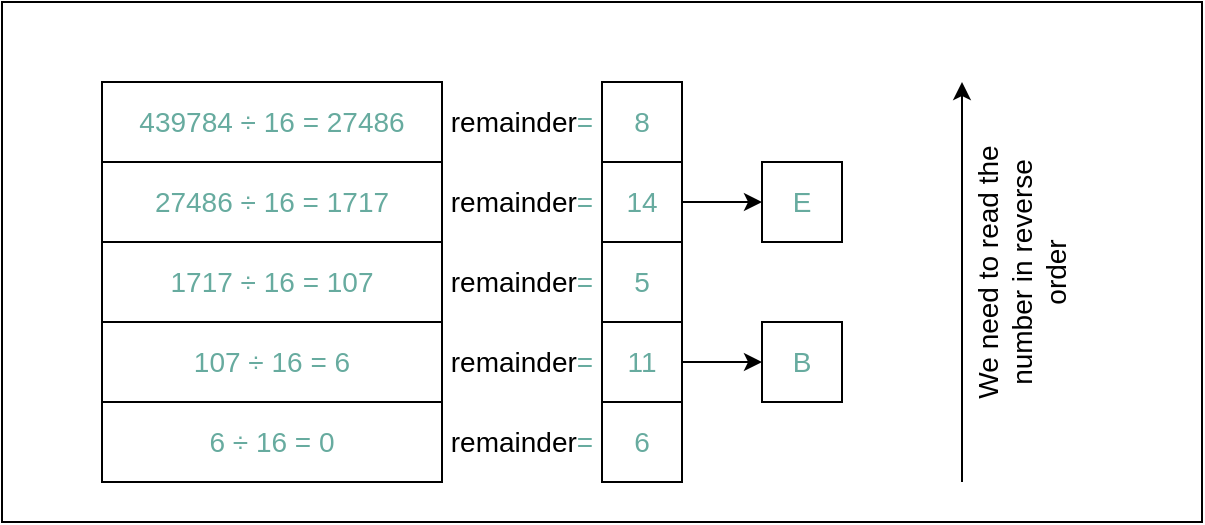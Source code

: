 <mxfile version="20.8.20" type="device"><diagram name="Page-1" id="4PCWjBSurxBVD5aBCst1"><mxGraphModel dx="1026" dy="618" grid="1" gridSize="10" guides="1" tooltips="1" connect="1" arrows="1" fold="1" page="1" pageScale="1" pageWidth="850" pageHeight="1100" math="0" shadow="0"><root><mxCell id="0"/><mxCell id="1" parent="0"/><mxCell id="AHR2nnYiNMatA7-mX4rD-142" value="" style="rounded=0;whiteSpace=wrap;html=1;labelBackgroundColor=none;fontSize=14;fontColor=#000000;" vertex="1" parent="1"><mxGeometry x="100" y="40" width="600" height="260" as="geometry"/></mxCell><mxCell id="AHR2nnYiNMatA7-mX4rD-115" value="439784 ÷ 16 = 27486" style="rounded=0;whiteSpace=wrap;html=1;labelBackgroundColor=none;fontSize=14;fontColor=#67AB9F;" vertex="1" parent="1"><mxGeometry x="150" y="80" width="170" height="40" as="geometry"/></mxCell><mxCell id="AHR2nnYiNMatA7-mX4rD-116" value="8" style="rounded=0;whiteSpace=wrap;html=1;labelBackgroundColor=none;fontSize=14;fontColor=#67AB9F;" vertex="1" parent="1"><mxGeometry x="400" y="80" width="40" height="40" as="geometry"/></mxCell><mxCell id="AHR2nnYiNMatA7-mX4rD-117" value="27486 ÷ 16 = 1717" style="rounded=0;whiteSpace=wrap;html=1;labelBackgroundColor=none;fontSize=14;fontColor=#67AB9F;" vertex="1" parent="1"><mxGeometry x="150" y="120" width="170" height="40" as="geometry"/></mxCell><mxCell id="AHR2nnYiNMatA7-mX4rD-118" value="1717 ÷ 16 = 107" style="rounded=0;whiteSpace=wrap;html=1;labelBackgroundColor=none;fontSize=14;fontColor=#67AB9F;" vertex="1" parent="1"><mxGeometry x="150" y="160" width="170" height="40" as="geometry"/></mxCell><mxCell id="AHR2nnYiNMatA7-mX4rD-119" value="107 ÷ 16 = 6" style="rounded=0;whiteSpace=wrap;html=1;labelBackgroundColor=none;fontSize=14;fontColor=#67AB9F;" vertex="1" parent="1"><mxGeometry x="150" y="200" width="170" height="40" as="geometry"/></mxCell><mxCell id="AHR2nnYiNMatA7-mX4rD-120" value="6 ÷ 16 = 0" style="rounded=0;whiteSpace=wrap;html=1;labelBackgroundColor=none;fontSize=14;fontColor=#67AB9F;" vertex="1" parent="1"><mxGeometry x="150" y="240" width="170" height="40" as="geometry"/></mxCell><mxCell id="AHR2nnYiNMatA7-mX4rD-122" value="14" style="rounded=0;whiteSpace=wrap;html=1;labelBackgroundColor=none;fontSize=14;fontColor=#67AB9F;" vertex="1" parent="1"><mxGeometry x="400" y="120" width="40" height="40" as="geometry"/></mxCell><mxCell id="AHR2nnYiNMatA7-mX4rD-123" value="&lt;font color=&quot;#000000&quot;&gt;remainder&lt;/font&gt;=" style="text;html=1;strokeColor=none;fillColor=none;align=center;verticalAlign=middle;whiteSpace=wrap;rounded=0;fontSize=14;fontColor=#67AB9F;" vertex="1" parent="1"><mxGeometry x="330" y="85" width="60" height="30" as="geometry"/></mxCell><mxCell id="AHR2nnYiNMatA7-mX4rD-124" value="&lt;font color=&quot;#000000&quot;&gt;remainder&lt;/font&gt;=" style="text;html=1;strokeColor=none;fillColor=none;align=center;verticalAlign=middle;whiteSpace=wrap;rounded=0;fontSize=14;fontColor=#67AB9F;" vertex="1" parent="1"><mxGeometry x="330" y="125" width="60" height="30" as="geometry"/></mxCell><mxCell id="AHR2nnYiNMatA7-mX4rD-126" value="&lt;font color=&quot;#000000&quot;&gt;remainder&lt;/font&gt;=" style="text;html=1;strokeColor=none;fillColor=none;align=center;verticalAlign=middle;whiteSpace=wrap;rounded=0;fontSize=14;fontColor=#67AB9F;" vertex="1" parent="1"><mxGeometry x="330" y="165" width="60" height="30" as="geometry"/></mxCell><mxCell id="AHR2nnYiNMatA7-mX4rD-127" value="&lt;font color=&quot;#000000&quot;&gt;remainder&lt;/font&gt;=" style="text;html=1;strokeColor=none;fillColor=none;align=center;verticalAlign=middle;whiteSpace=wrap;rounded=0;fontSize=14;fontColor=#67AB9F;" vertex="1" parent="1"><mxGeometry x="330" y="205" width="60" height="30" as="geometry"/></mxCell><mxCell id="AHR2nnYiNMatA7-mX4rD-128" value="&lt;font color=&quot;#000000&quot;&gt;remainder&lt;/font&gt;=" style="text;html=1;strokeColor=none;fillColor=none;align=center;verticalAlign=middle;whiteSpace=wrap;rounded=0;fontSize=14;fontColor=#67AB9F;" vertex="1" parent="1"><mxGeometry x="330" y="245" width="60" height="30" as="geometry"/></mxCell><mxCell id="AHR2nnYiNMatA7-mX4rD-130" value="5" style="rounded=0;whiteSpace=wrap;html=1;labelBackgroundColor=none;fontSize=14;fontColor=#67AB9F;" vertex="1" parent="1"><mxGeometry x="400" y="160" width="40" height="40" as="geometry"/></mxCell><mxCell id="AHR2nnYiNMatA7-mX4rD-141" style="edgeStyle=orthogonalEdgeStyle;rounded=0;orthogonalLoop=1;jettySize=auto;html=1;exitX=1;exitY=0.5;exitDx=0;exitDy=0;fontSize=14;fontColor=#000000;" edge="1" parent="1" source="AHR2nnYiNMatA7-mX4rD-131" target="AHR2nnYiNMatA7-mX4rD-140"><mxGeometry relative="1" as="geometry"/></mxCell><mxCell id="AHR2nnYiNMatA7-mX4rD-131" value="11" style="rounded=0;whiteSpace=wrap;html=1;labelBackgroundColor=none;fontSize=14;fontColor=#67AB9F;" vertex="1" parent="1"><mxGeometry x="400" y="200" width="40" height="40" as="geometry"/></mxCell><mxCell id="AHR2nnYiNMatA7-mX4rD-132" value="6" style="rounded=0;whiteSpace=wrap;html=1;labelBackgroundColor=none;fontSize=14;fontColor=#67AB9F;" vertex="1" parent="1"><mxGeometry x="400" y="240" width="40" height="40" as="geometry"/></mxCell><mxCell id="AHR2nnYiNMatA7-mX4rD-134" value="" style="endArrow=classic;html=1;rounded=0;fontSize=14;fontColor=#000000;" edge="1" parent="1"><mxGeometry width="50" height="50" relative="1" as="geometry"><mxPoint x="580" y="280" as="sourcePoint"/><mxPoint x="580" y="80" as="targetPoint"/></mxGeometry></mxCell><mxCell id="AHR2nnYiNMatA7-mX4rD-135" value="We need to read the number in reverse order" style="text;html=1;strokeColor=none;fillColor=none;align=center;verticalAlign=middle;whiteSpace=wrap;rounded=0;fontSize=14;fontColor=#000000;rotation=-90;" vertex="1" parent="1"><mxGeometry x="540" y="160" width="140" height="30" as="geometry"/></mxCell><mxCell id="AHR2nnYiNMatA7-mX4rD-138" value="E" style="rounded=0;whiteSpace=wrap;html=1;labelBackgroundColor=none;fontSize=14;fontColor=#67AB9F;" vertex="1" parent="1"><mxGeometry x="480" y="120" width="40" height="40" as="geometry"/></mxCell><mxCell id="AHR2nnYiNMatA7-mX4rD-139" value="" style="endArrow=classic;html=1;rounded=0;fontSize=14;fontColor=#000000;exitX=1;exitY=0.5;exitDx=0;exitDy=0;entryX=0;entryY=0.5;entryDx=0;entryDy=0;" edge="1" parent="1" source="AHR2nnYiNMatA7-mX4rD-122" target="AHR2nnYiNMatA7-mX4rD-138"><mxGeometry width="50" height="50" relative="1" as="geometry"><mxPoint x="190" y="170" as="sourcePoint"/><mxPoint x="240" y="120" as="targetPoint"/></mxGeometry></mxCell><mxCell id="AHR2nnYiNMatA7-mX4rD-140" value="B" style="rounded=0;whiteSpace=wrap;html=1;labelBackgroundColor=none;fontSize=14;fontColor=#67AB9F;" vertex="1" parent="1"><mxGeometry x="480" y="200" width="40" height="40" as="geometry"/></mxCell></root></mxGraphModel></diagram></mxfile>